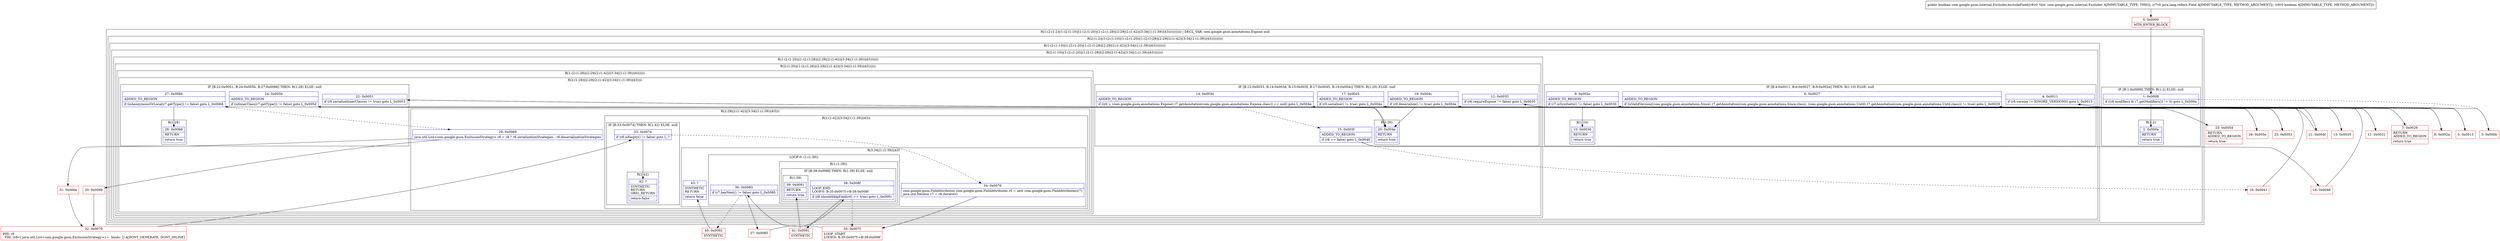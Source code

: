 digraph "CFG forcom.google.gson.internal.Excluder.excludeField(Ljava\/lang\/reflect\/Field;Z)Z" {
subgraph cluster_Region_515065040 {
label = "R(1:(2:(1:2)|(1:(2:(1:10)|(1:(2:(1:20)|(1:(2:(1:28)|(2:29|(2:(1:42)|(3:34|(1:(1:39))|43))))))))))) | DECL_VAR: com.google.gson.annotations.Expose null\l";
node [shape=record,color=blue];
subgraph cluster_Region_1404996487 {
label = "R(2:(1:2)|(1:(2:(1:10)|(1:(2:(1:20)|(1:(2:(1:28)|(2:29|(2:(1:42)|(3:34|(1:(1:39))|43))))))))))";
node [shape=record,color=blue];
subgraph cluster_IfRegion_1809577707 {
label = "IF [B:1:0x0008] THEN: R(1:2) ELSE: null";
node [shape=record,color=blue];
Node_1 [shape=record,label="{1\:\ 0x0008|if ((r6.modifiers & r7.getModifiers()) != 0) goto L_0x000a\l}"];
subgraph cluster_Region_1203188500 {
label = "R(1:2)";
node [shape=record,color=blue];
Node_2 [shape=record,label="{2\:\ 0x000a|RETURN\l|return true\l}"];
}
}
subgraph cluster_Region_1134983926 {
label = "R(1:(2:(1:10)|(1:(2:(1:20)|(1:(2:(1:28)|(2:29|(2:(1:42)|(3:34|(1:(1:39))|43)))))))))";
node [shape=record,color=blue];
subgraph cluster_Region_1684218806 {
label = "R(2:(1:10)|(1:(2:(1:20)|(1:(2:(1:28)|(2:29|(2:(1:42)|(3:34|(1:(1:39))|43))))))))";
node [shape=record,color=blue];
subgraph cluster_IfRegion_1346104703 {
label = "IF [B:4:0x0011, B:6:0x0027, B:9:0x002e] THEN: R(1:10) ELSE: null";
node [shape=record,color=blue];
Node_4 [shape=record,label="{4\:\ 0x0011|if (r6.version != IGNORE_VERSIONS) goto L_0x0013\l}"];
Node_6 [shape=record,label="{6\:\ 0x0027|ADDED_TO_REGION\l|if (isValidVersion((com.google.gson.annotations.Since) r7.getAnnotation(com.google.gson.annotations.Since.class), (com.google.gson.annotations.Until) r7.getAnnotation(com.google.gson.annotations.Until.class)) != true) goto L_0x0029\l}"];
Node_9 [shape=record,label="{9\:\ 0x002e|ADDED_TO_REGION\l|if (r7.isSynthetic() != false) goto L_0x0030\l}"];
subgraph cluster_Region_778722303 {
label = "R(1:10)";
node [shape=record,color=blue];
Node_10 [shape=record,label="{10\:\ 0x0030|RETURN\l|return true\l}"];
}
}
subgraph cluster_Region_1584129294 {
label = "R(1:(2:(1:20)|(1:(2:(1:28)|(2:29|(2:(1:42)|(3:34|(1:(1:39))|43)))))))";
node [shape=record,color=blue];
subgraph cluster_Region_594019302 {
label = "R(2:(1:20)|(1:(2:(1:28)|(2:29|(2:(1:42)|(3:34|(1:(1:39))|43))))))";
node [shape=record,color=blue];
subgraph cluster_IfRegion_750207713 {
label = "IF [B:12:0x0033, B:14:0x003d, B:15:0x003f, B:17:0x0045, B:19:0x004c] THEN: R(1:20) ELSE: null";
node [shape=record,color=blue];
Node_12 [shape=record,label="{12\:\ 0x0033|if (r6.requireExpose != false) goto L_0x0035\l}"];
Node_14 [shape=record,label="{14\:\ 0x003d|ADDED_TO_REGION\l|if ((r0 = (com.google.gson.annotations.Expose) r7.getAnnotation(com.google.gson.annotations.Expose.class)) == null) goto L_0x004e\l}"];
Node_15 [shape=record,label="{15\:\ 0x003f|ADDED_TO_REGION\l|if (r8 == false) goto L_0x0048\l}"];
Node_17 [shape=record,label="{17\:\ 0x0045|ADDED_TO_REGION\l|if (r0.serialize() != true) goto L_0x004e\l}"];
Node_19 [shape=record,label="{19\:\ 0x004c|ADDED_TO_REGION\l|if (r0.deserialize() != true) goto L_0x004e\l}"];
subgraph cluster_Region_1350451499 {
label = "R(1:20)";
node [shape=record,color=blue];
Node_20 [shape=record,label="{20\:\ 0x004e|RETURN\l|return true\l}"];
}
}
subgraph cluster_Region_1362922943 {
label = "R(1:(2:(1:28)|(2:29|(2:(1:42)|(3:34|(1:(1:39))|43)))))";
node [shape=record,color=blue];
subgraph cluster_Region_841536333 {
label = "R(2:(1:28)|(2:29|(2:(1:42)|(3:34|(1:(1:39))|43))))";
node [shape=record,color=blue];
subgraph cluster_IfRegion_614346659 {
label = "IF [B:22:0x0051, B:24:0x005b, B:27:0x0066] THEN: R(1:28) ELSE: null";
node [shape=record,color=blue];
Node_22 [shape=record,label="{22\:\ 0x0051|if (r6.serializeInnerClasses != true) goto L_0x0053\l}"];
Node_24 [shape=record,label="{24\:\ 0x005b|ADDED_TO_REGION\l|if (isInnerClass(r7.getType()) != false) goto L_0x005d\l}"];
Node_27 [shape=record,label="{27\:\ 0x0066|ADDED_TO_REGION\l|if (isAnonymousOrLocal(r7.getType()) != false) goto L_0x0068\l}"];
subgraph cluster_Region_113988866 {
label = "R(1:28)";
node [shape=record,color=blue];
Node_28 [shape=record,label="{28\:\ 0x0068|RETURN\l|return true\l}"];
}
}
subgraph cluster_Region_107825348 {
label = "R(2:29|(2:(1:42)|(3:34|(1:(1:39))|43)))";
node [shape=record,color=blue];
Node_29 [shape=record,label="{29\:\ 0x0069|java.util.List\<com.google.gson.ExclusionStrategy\> r8 = r8 ? r6.serializationStrategies : r6.deserializationStrategies\l}"];
subgraph cluster_Region_867131665 {
label = "R(2:(1:42)|(3:34|(1:(1:39))|43))";
node [shape=record,color=blue];
subgraph cluster_IfRegion_464424839 {
label = "IF [B:33:0x0074] THEN: R(1:42) ELSE: null";
node [shape=record,color=blue];
Node_33 [shape=record,label="{33\:\ 0x0074|if (r8.isEmpty() != false) goto L_?\l}"];
subgraph cluster_Region_1206484626 {
label = "R(1:42)";
node [shape=record,color=blue];
Node_42 [shape=record,label="{42\:\ ?|SYNTHETIC\lRETURN\lORIG_RETURN\l|return false\l}"];
}
}
subgraph cluster_Region_1523181830 {
label = "R(3:34|(1:(1:39))|43)";
node [shape=record,color=blue];
Node_34 [shape=record,label="{34\:\ 0x0076|com.google.gson.FieldAttributes com.google.gson.FieldAttributes r0 = new com.google.gson.FieldAttributes(r7)\ljava.util.Iterator r7 = r8.iterator()\l}"];
subgraph cluster_LoopRegion_308257531 {
label = "LOOP:0: (1:(1:39))";
node [shape=record,color=blue];
Node_36 [shape=record,label="{36\:\ 0x0083|if (r7.hasNext() != false) goto L_0x0085\l}"];
subgraph cluster_Region_1323337463 {
label = "R(1:(1:39))";
node [shape=record,color=blue];
subgraph cluster_IfRegion_689285962 {
label = "IF [B:38:0x008f] THEN: R(1:39) ELSE: null";
node [shape=record,color=blue];
Node_38 [shape=record,label="{38\:\ 0x008f|LOOP_END\lLOOP:0: B:35:0x007f\-\>B:38:0x008f\l|if (r8.shouldSkipField(r0) == true) goto L_0x0091\l}"];
subgraph cluster_Region_110088659 {
label = "R(1:39)";
node [shape=record,color=blue];
Node_39 [shape=record,label="{39\:\ 0x0091|RETURN\l|return true\l}"];
}
}
}
}
Node_43 [shape=record,label="{43\:\ ?|SYNTHETIC\lRETURN\l|return false\l}"];
}
}
}
}
}
}
}
}
}
}
}
Node_0 [shape=record,color=red,label="{0\:\ 0x0000|MTH_ENTER_BLOCK\l}"];
Node_3 [shape=record,color=red,label="{3\:\ 0x000b}"];
Node_5 [shape=record,color=red,label="{5\:\ 0x0013}"];
Node_7 [shape=record,color=red,label="{7\:\ 0x0029|RETURN\lADDED_TO_REGION\l|return true\l}"];
Node_8 [shape=record,color=red,label="{8\:\ 0x002a}"];
Node_11 [shape=record,color=red,label="{11\:\ 0x0031}"];
Node_13 [shape=record,color=red,label="{13\:\ 0x0035}"];
Node_16 [shape=record,color=red,label="{16\:\ 0x0041}"];
Node_18 [shape=record,color=red,label="{18\:\ 0x0048}"];
Node_21 [shape=record,color=red,label="{21\:\ 0x004f}"];
Node_23 [shape=record,color=red,label="{23\:\ 0x0053}"];
Node_25 [shape=record,color=red,label="{25\:\ 0x005d|RETURN\lADDED_TO_REGION\l|return true\l}"];
Node_26 [shape=record,color=red,label="{26\:\ 0x005e}"];
Node_30 [shape=record,color=red,label="{30\:\ 0x006b}"];
Node_31 [shape=record,color=red,label="{31\:\ 0x006e}"];
Node_32 [shape=record,color=red,label="{32\:\ 0x0070|PHI: r8 \l  PHI: (r8v1 java.util.List\<com.google.gson.ExclusionStrategy\>) =  binds: [] A[DONT_GENERATE, DONT_INLINE]\l}"];
Node_35 [shape=record,color=red,label="{35\:\ 0x007f|LOOP_START\lLOOP:0: B:35:0x007f\-\>B:38:0x008f\l}"];
Node_37 [shape=record,color=red,label="{37\:\ 0x0085}"];
Node_40 [shape=record,color=red,label="{40\:\ 0x0092|SYNTHETIC\l}"];
Node_41 [shape=record,color=red,label="{41\:\ 0x0091|SYNTHETIC\l}"];
MethodNode[shape=record,label="{public boolean com.google.gson.internal.Excluder.excludeField((r6v0 'this' com.google.gson.internal.Excluder A[IMMUTABLE_TYPE, THIS]), (r7v0 java.lang.reflect.Field A[IMMUTABLE_TYPE, METHOD_ARGUMENT]), (r8v0 boolean A[IMMUTABLE_TYPE, METHOD_ARGUMENT])) }"];
MethodNode -> Node_0;
Node_1 -> Node_2;
Node_1 -> Node_3[style=dashed];
Node_4 -> Node_5;
Node_4 -> Node_8[style=dashed];
Node_6 -> Node_7;
Node_6 -> Node_8[style=dashed];
Node_9 -> Node_10;
Node_9 -> Node_11[style=dashed];
Node_12 -> Node_13;
Node_12 -> Node_21[style=dashed];
Node_14 -> Node_15[style=dashed];
Node_14 -> Node_20;
Node_15 -> Node_16[style=dashed];
Node_15 -> Node_18;
Node_17 -> Node_21[style=dashed];
Node_17 -> Node_20;
Node_19 -> Node_20;
Node_19 -> Node_21[style=dashed];
Node_22 -> Node_23;
Node_22 -> Node_26[style=dashed];
Node_24 -> Node_25;
Node_24 -> Node_26[style=dashed];
Node_27 -> Node_28;
Node_27 -> Node_29[style=dashed];
Node_29 -> Node_30;
Node_29 -> Node_31;
Node_33 -> Node_34[style=dashed];
Node_33 -> Node_42;
Node_34 -> Node_35;
Node_36 -> Node_37;
Node_36 -> Node_40[style=dashed];
Node_38 -> Node_35[style=dashed];
Node_38 -> Node_41;
Node_0 -> Node_1;
Node_3 -> Node_4;
Node_5 -> Node_6;
Node_8 -> Node_9;
Node_11 -> Node_12;
Node_13 -> Node_14;
Node_16 -> Node_17;
Node_18 -> Node_19;
Node_21 -> Node_22;
Node_23 -> Node_24;
Node_26 -> Node_27;
Node_30 -> Node_32;
Node_31 -> Node_32;
Node_32 -> Node_33;
Node_35 -> Node_36;
Node_37 -> Node_38;
Node_40 -> Node_43;
Node_41 -> Node_39;
}

